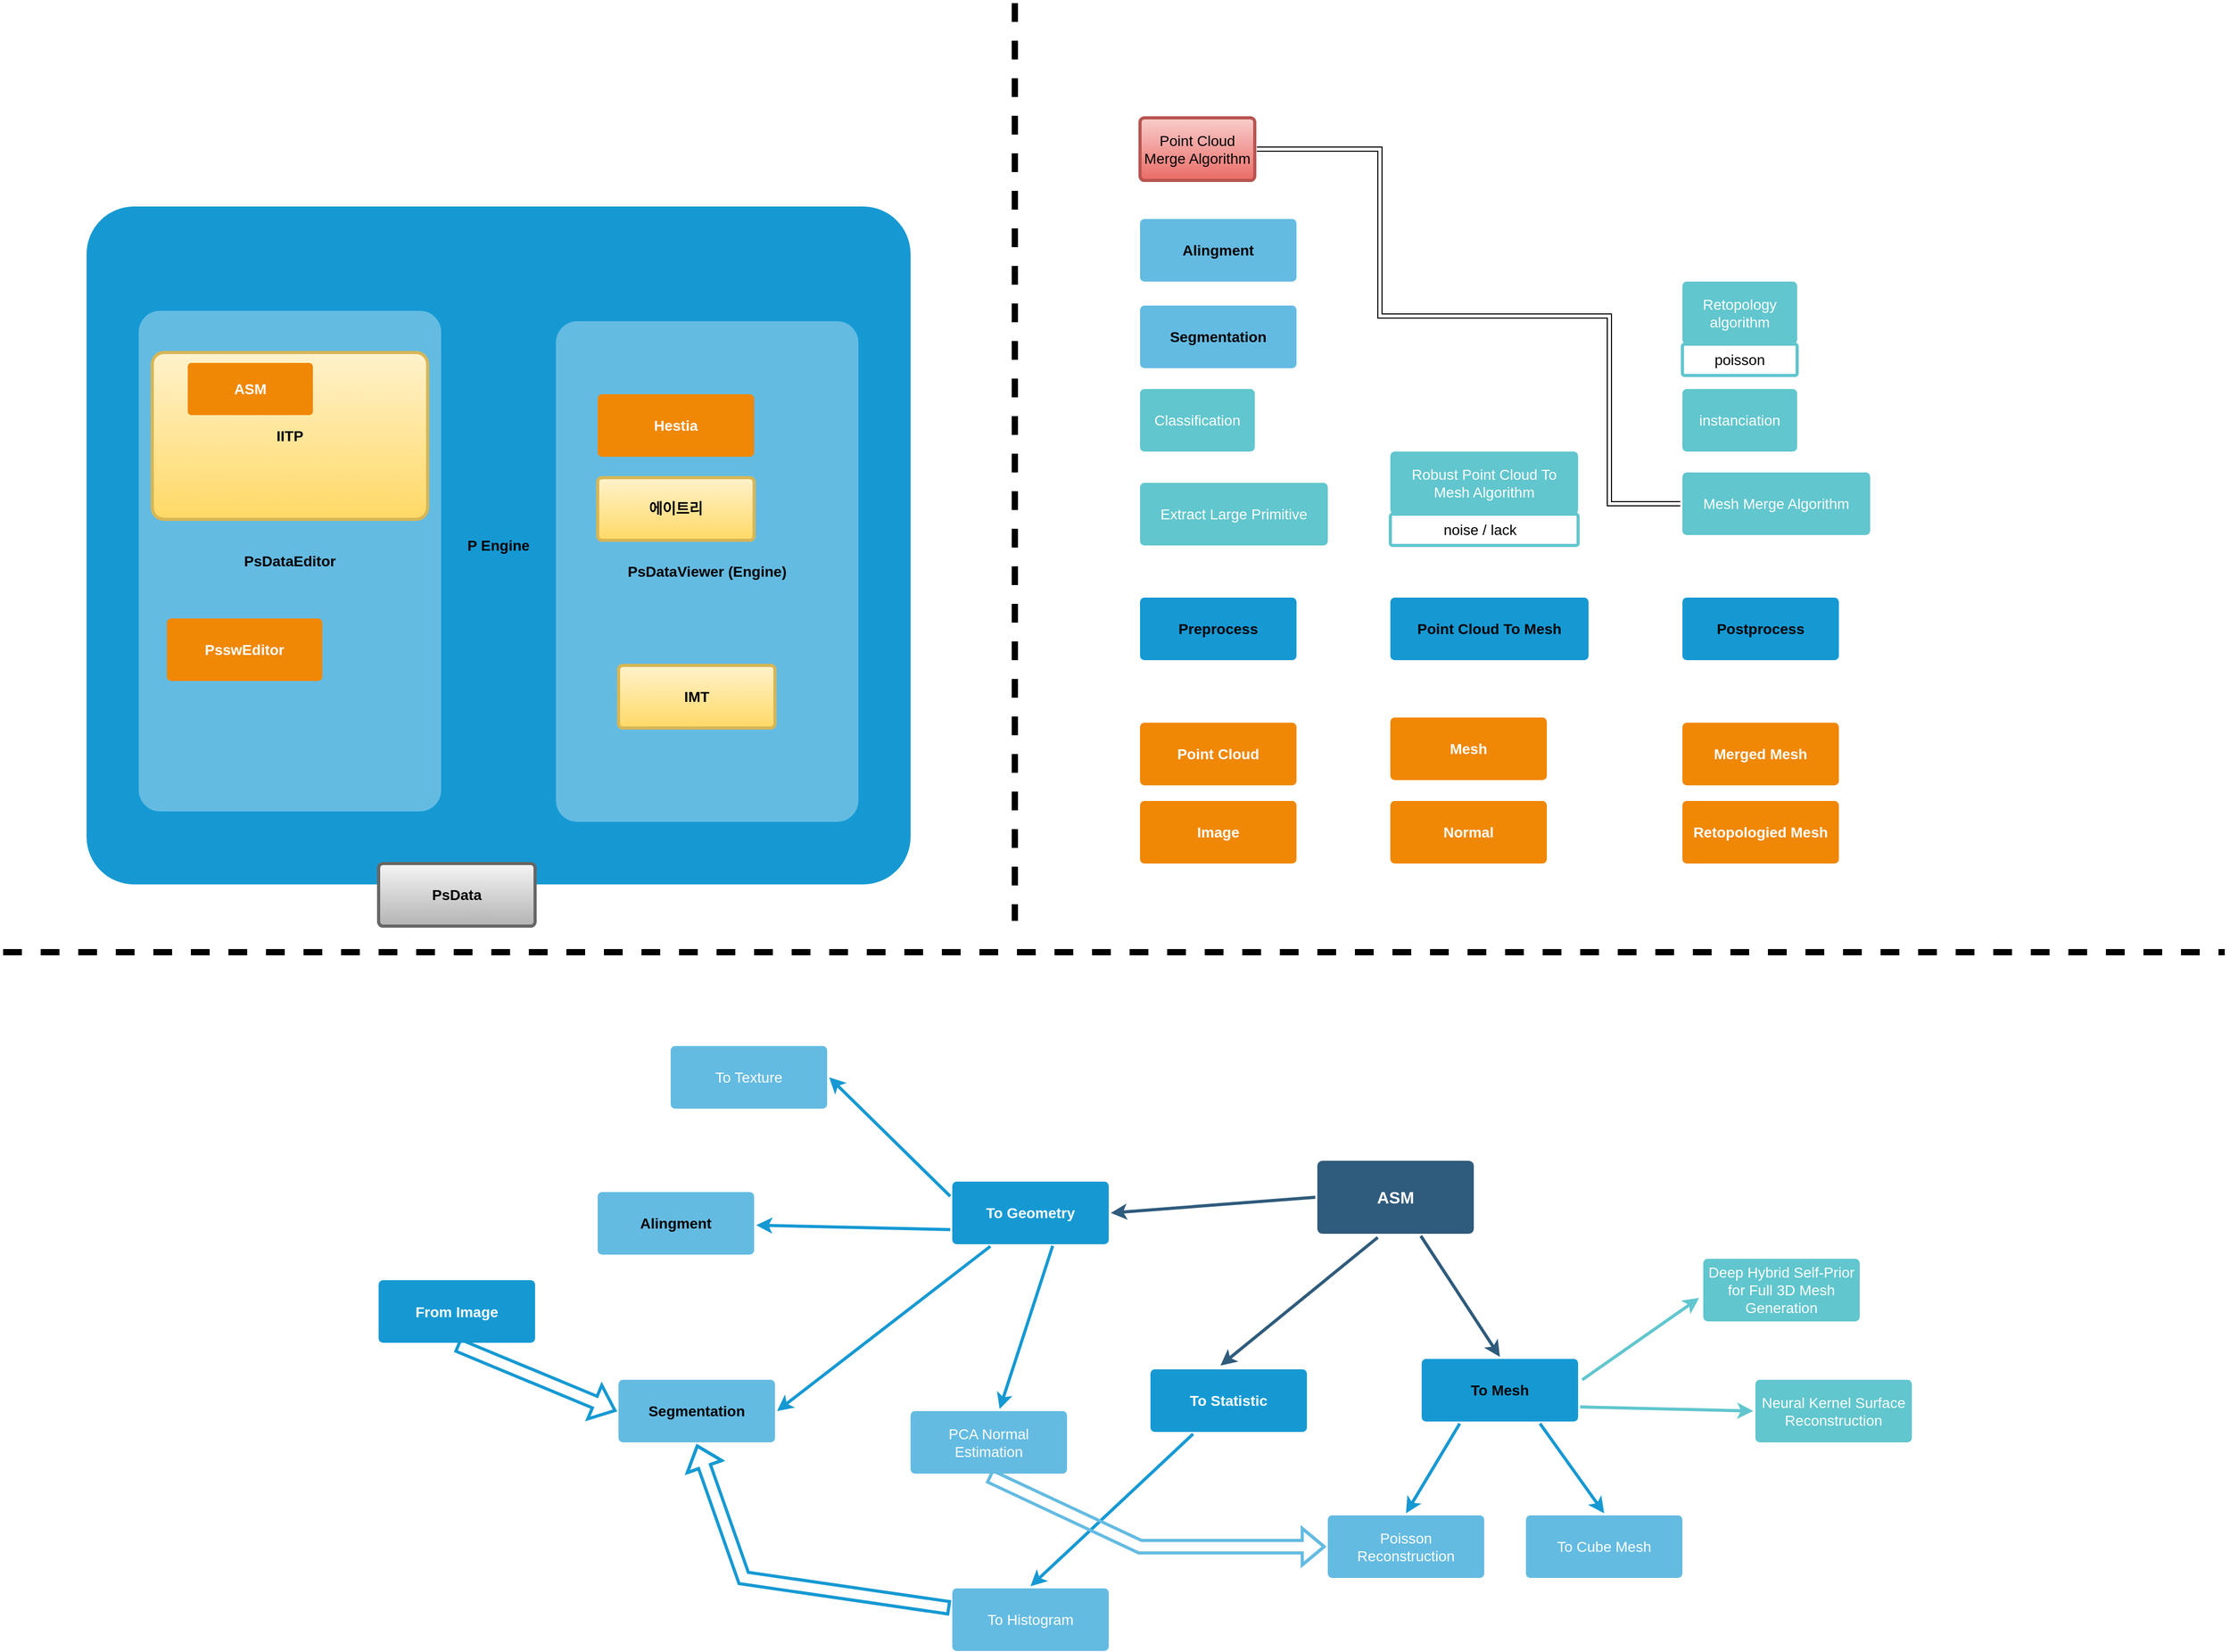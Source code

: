 <mxfile version="24.2.7" type="github">
  <diagram id="6a731a19-8d31-9384-78a2-239565b7b9f0" name="Page-1">
    <mxGraphModel dx="3882" dy="2438" grid="1" gridSize="10" guides="1" tooltips="1" connect="1" arrows="1" fold="1" page="1" pageScale="1" pageWidth="1169" pageHeight="827" background="none" math="0" shadow="0">
      <root>
        <mxCell id="0" />
        <mxCell id="1" parent="0" />
        <mxCell id="dubBO0x6jDg2hfLxzebg-1854" value="P Engine" style="rounded=1;whiteSpace=wrap;html=1;shadow=0;labelBackgroundColor=none;strokeColor=none;strokeWidth=3;fillColor=#1699d3;fontFamily=Helvetica;fontSize=14;fontColor=#000000;align=center;spacing=5;fontStyle=1;arcSize=7;perimeterSpacing=2;" vertex="1" parent="1">
          <mxGeometry x="-850" y="-595" width="790" height="650" as="geometry" />
        </mxCell>
        <mxCell id="1747" value="" style="edgeStyle=none;rounded=0;jumpStyle=none;html=1;shadow=0;labelBackgroundColor=none;startArrow=none;startFill=0;endArrow=classic;endFill=1;jettySize=auto;orthogonalLoop=1;strokeColor=#2F5B7C;strokeWidth=3;fontFamily=Helvetica;fontSize=16;fontColor=#23445D;spacing=5;entryX=0.5;entryY=0;entryDx=0;entryDy=0;" parent="1" source="1749" target="1760" edge="1">
          <mxGeometry relative="1" as="geometry" />
        </mxCell>
        <mxCell id="1749" value="ASM" style="rounded=1;whiteSpace=wrap;html=1;shadow=0;labelBackgroundColor=none;strokeColor=none;strokeWidth=3;fillColor=#2F5B7C;fontFamily=Helvetica;fontSize=16;fontColor=#FFFFFF;align=center;fontStyle=1;spacing=5;arcSize=7;perimeterSpacing=2;" parent="1" vertex="1">
          <mxGeometry x="330" y="320" width="150" height="70" as="geometry" />
        </mxCell>
        <mxCell id="1758" value="" style="edgeStyle=none;rounded=0;jumpStyle=none;html=1;shadow=0;labelBackgroundColor=none;startArrow=none;startFill=0;endArrow=classic;endFill=1;jettySize=auto;orthogonalLoop=1;strokeColor=#1699D3;strokeWidth=3;fontFamily=Helvetica;fontSize=14;fontColor=#FFFFFF;spacing=5;entryX=0.5;entryY=0;entryDx=0;entryDy=0;" parent="1" source="dubBO0x6jDg2hfLxzebg-1798" target="1762" edge="1">
          <mxGeometry relative="1" as="geometry" />
        </mxCell>
        <mxCell id="1760" value="To Mesh" style="rounded=1;whiteSpace=wrap;html=1;shadow=0;labelBackgroundColor=none;strokeColor=none;strokeWidth=3;fillColor=#1699d3;fontFamily=Helvetica;fontSize=14;fontColor=#000000;align=center;spacing=5;fontStyle=1;arcSize=7;perimeterSpacing=2;" parent="1" vertex="1">
          <mxGeometry x="430" y="510" width="150" height="60" as="geometry" />
        </mxCell>
        <mxCell id="1762" value="To Histogram" style="rounded=1;whiteSpace=wrap;html=1;shadow=0;labelBackgroundColor=none;strokeColor=none;strokeWidth=3;fillColor=#64bbe2;fontFamily=Helvetica;fontSize=14;fontColor=#FFFFFF;align=center;spacing=5;arcSize=7;perimeterSpacing=2;" parent="1" vertex="1">
          <mxGeometry x="-20" y="730" width="150" height="60" as="geometry" />
        </mxCell>
        <mxCell id="1772" value="Deep Hybrid Self-Prior for Full 3D Mesh Generation" style="rounded=1;whiteSpace=wrap;html=1;shadow=0;labelBackgroundColor=none;strokeColor=none;strokeWidth=3;fillColor=#61c6ce;fontFamily=Helvetica;fontSize=14;fontColor=#FFFFFF;align=center;spacing=5;fontStyle=0;arcSize=7;perimeterSpacing=2;" parent="1" vertex="1">
          <mxGeometry x="700" y="414" width="150" height="60" as="geometry" />
        </mxCell>
        <mxCell id="dubBO0x6jDg2hfLxzebg-1780" value="" style="edgeStyle=none;rounded=0;jumpStyle=none;html=1;shadow=0;labelBackgroundColor=none;startArrow=none;startFill=0;endArrow=classic;endFill=1;jettySize=auto;orthogonalLoop=1;strokeColor=#1699D3;strokeWidth=3;fontFamily=Helvetica;fontSize=14;fontColor=#FFFFFF;spacing=5;exitX=0.638;exitY=0.993;exitDx=0;exitDy=0;exitPerimeter=0;" edge="1" parent="1" target="dubBO0x6jDg2hfLxzebg-1781" source="dubBO0x6jDg2hfLxzebg-1794">
          <mxGeometry relative="1" as="geometry">
            <mxPoint x="504" y="620" as="sourcePoint" />
          </mxGeometry>
        </mxCell>
        <mxCell id="dubBO0x6jDg2hfLxzebg-1781" value="PCA Normal Estimation" style="rounded=1;whiteSpace=wrap;html=1;shadow=0;labelBackgroundColor=none;strokeColor=none;strokeWidth=3;fillColor=#64bbe2;fontFamily=Helvetica;fontSize=14;fontColor=#FFFFFF;align=center;spacing=5;arcSize=7;perimeterSpacing=2;" vertex="1" parent="1">
          <mxGeometry x="-60" y="560" width="150" height="60" as="geometry" />
        </mxCell>
        <mxCell id="dubBO0x6jDg2hfLxzebg-1784" value="To Cube Mesh" style="rounded=1;whiteSpace=wrap;html=1;shadow=0;labelBackgroundColor=none;strokeColor=none;strokeWidth=3;fillColor=#64bbe2;fontFamily=Helvetica;fontSize=14;fontColor=#FFFFFF;align=center;spacing=5;arcSize=7;perimeterSpacing=2;" vertex="1" parent="1">
          <mxGeometry x="530" y="660" width="150" height="60" as="geometry" />
        </mxCell>
        <mxCell id="dubBO0x6jDg2hfLxzebg-1785" value="" style="edgeStyle=none;rounded=0;jumpStyle=none;html=1;shadow=0;labelBackgroundColor=none;startArrow=none;startFill=0;endArrow=classic;endFill=1;jettySize=auto;orthogonalLoop=1;strokeColor=#1699D3;strokeWidth=3;fontFamily=Helvetica;fontSize=14;fontColor=#FFFFFF;spacing=5;exitX=0.75;exitY=1;exitDx=0;exitDy=0;entryX=0.5;entryY=0;entryDx=0;entryDy=0;" edge="1" parent="1" source="1760" target="dubBO0x6jDg2hfLxzebg-1784">
          <mxGeometry relative="1" as="geometry">
            <mxPoint x="404" y="592" as="sourcePoint" />
            <mxPoint x="485" y="728" as="targetPoint" />
          </mxGeometry>
        </mxCell>
        <mxCell id="dubBO0x6jDg2hfLxzebg-1794" value="To Geometry" style="rounded=1;whiteSpace=wrap;html=1;shadow=0;labelBackgroundColor=none;strokeColor=none;strokeWidth=3;fillColor=#1699d3;fontFamily=Helvetica;fontSize=14;fontColor=#FFFFFF;align=center;spacing=5;fontStyle=1;arcSize=7;perimeterSpacing=2;" vertex="1" parent="1">
          <mxGeometry x="-20" y="340" width="150" height="60" as="geometry" />
        </mxCell>
        <mxCell id="dubBO0x6jDg2hfLxzebg-1795" value="" style="edgeStyle=none;rounded=0;jumpStyle=none;html=1;shadow=0;labelBackgroundColor=none;startArrow=none;startFill=0;endArrow=classic;endFill=1;jettySize=auto;orthogonalLoop=1;strokeColor=#2F5B7C;strokeWidth=3;fontFamily=Helvetica;fontSize=16;fontColor=#23445D;spacing=5;entryX=1;entryY=0.5;entryDx=0;entryDy=0;exitX=0;exitY=0.5;exitDx=0;exitDy=0;" edge="1" parent="1" source="1749" target="dubBO0x6jDg2hfLxzebg-1794">
          <mxGeometry relative="1" as="geometry">
            <mxPoint x="412" y="434" as="sourcePoint" />
            <mxPoint x="202" y="454" as="targetPoint" />
          </mxGeometry>
        </mxCell>
        <mxCell id="dubBO0x6jDg2hfLxzebg-1796" value="Poisson Reconstruction" style="rounded=1;whiteSpace=wrap;html=1;shadow=0;labelBackgroundColor=none;strokeColor=none;strokeWidth=3;fillColor=#64bbe2;fontFamily=Helvetica;fontSize=14;fontColor=#FFFFFF;align=center;spacing=5;arcSize=7;perimeterSpacing=2;" vertex="1" parent="1">
          <mxGeometry x="340" y="660" width="150" height="60" as="geometry" />
        </mxCell>
        <mxCell id="dubBO0x6jDg2hfLxzebg-1797" value="" style="edgeStyle=none;rounded=0;jumpStyle=none;html=1;shadow=0;labelBackgroundColor=none;startArrow=none;startFill=0;endArrow=classic;endFill=1;jettySize=auto;orthogonalLoop=1;strokeColor=#1699D3;strokeWidth=3;fontFamily=Helvetica;fontSize=14;fontColor=#FFFFFF;spacing=5;exitX=0.25;exitY=1;exitDx=0;exitDy=0;entryX=0.5;entryY=0;entryDx=0;entryDy=0;" edge="1" parent="1" source="1760" target="dubBO0x6jDg2hfLxzebg-1796">
          <mxGeometry relative="1" as="geometry">
            <mxPoint x="380" y="593.5" as="sourcePoint" />
            <mxPoint x="453" y="614.5" as="targetPoint" />
          </mxGeometry>
        </mxCell>
        <mxCell id="dubBO0x6jDg2hfLxzebg-1798" value="To Statistic" style="rounded=1;whiteSpace=wrap;html=1;shadow=0;labelBackgroundColor=none;strokeColor=none;strokeWidth=3;fillColor=#1699d3;fontFamily=Helvetica;fontSize=14;fontColor=#FFFFFF;align=center;spacing=5;fontStyle=1;arcSize=7;perimeterSpacing=2;" vertex="1" parent="1">
          <mxGeometry x="170" y="520" width="150" height="60" as="geometry" />
        </mxCell>
        <mxCell id="dubBO0x6jDg2hfLxzebg-1799" value="" style="edgeStyle=none;rounded=0;jumpStyle=none;html=1;shadow=0;labelBackgroundColor=none;startArrow=none;startFill=0;endArrow=classic;endFill=1;jettySize=auto;orthogonalLoop=1;strokeColor=#2F5B7C;strokeWidth=3;fontFamily=Helvetica;fontSize=16;fontColor=#23445D;spacing=5;entryX=0.449;entryY=-0.026;entryDx=0;entryDy=0;exitX=0.389;exitY=1.02;exitDx=0;exitDy=0;exitPerimeter=0;entryPerimeter=0;" edge="1" parent="1" source="1749" target="dubBO0x6jDg2hfLxzebg-1798">
          <mxGeometry relative="1" as="geometry">
            <mxPoint x="434" y="440" as="sourcePoint" />
            <mxPoint x="222" y="490" as="targetPoint" />
          </mxGeometry>
        </mxCell>
        <mxCell id="dubBO0x6jDg2hfLxzebg-1800" value="&lt;b&gt;Segmentation&lt;/b&gt;" style="rounded=1;whiteSpace=wrap;html=1;shadow=0;labelBackgroundColor=none;strokeColor=none;strokeWidth=3;fillColor=#64bbe2;fontFamily=Helvetica;fontSize=14;fontColor=#000000;align=center;spacing=5;arcSize=7;perimeterSpacing=2;" vertex="1" parent="1">
          <mxGeometry x="-340" y="530" width="150" height="60" as="geometry" />
        </mxCell>
        <mxCell id="dubBO0x6jDg2hfLxzebg-1801" value="&lt;b&gt;Alingment&lt;/b&gt;" style="rounded=1;whiteSpace=wrap;html=1;shadow=0;labelBackgroundColor=none;strokeColor=none;strokeWidth=3;fillColor=#64bbe2;fontFamily=Helvetica;fontSize=14;fontColor=#000000;align=center;spacing=5;arcSize=7;perimeterSpacing=2;" vertex="1" parent="1">
          <mxGeometry x="-360" y="350" width="150" height="60" as="geometry" />
        </mxCell>
        <mxCell id="dubBO0x6jDg2hfLxzebg-1802" value="To Texture" style="rounded=1;whiteSpace=wrap;html=1;shadow=0;labelBackgroundColor=none;strokeColor=none;strokeWidth=3;fillColor=#64bbe2;fontFamily=Helvetica;fontSize=14;fontColor=#FFFFFF;align=center;spacing=5;arcSize=7;perimeterSpacing=2;" vertex="1" parent="1">
          <mxGeometry x="-290" y="210" width="150" height="60" as="geometry" />
        </mxCell>
        <mxCell id="dubBO0x6jDg2hfLxzebg-1803" value="" style="edgeStyle=none;rounded=0;jumpStyle=none;html=1;shadow=0;labelBackgroundColor=none;startArrow=none;startFill=0;endArrow=classic;endFill=1;jettySize=auto;orthogonalLoop=1;strokeColor=#1699D3;strokeWidth=3;fontFamily=Helvetica;fontSize=14;fontColor=#FFFFFF;spacing=5;exitX=0.25;exitY=1;exitDx=0;exitDy=0;entryX=1;entryY=0.5;entryDx=0;entryDy=0;" edge="1" parent="1" source="dubBO0x6jDg2hfLxzebg-1794" target="dubBO0x6jDg2hfLxzebg-1800">
          <mxGeometry relative="1" as="geometry">
            <mxPoint x="66" y="506" as="sourcePoint" />
            <mxPoint x="-3" y="608" as="targetPoint" />
          </mxGeometry>
        </mxCell>
        <mxCell id="dubBO0x6jDg2hfLxzebg-1804" value="" style="edgeStyle=none;rounded=0;jumpStyle=none;html=1;shadow=0;labelBackgroundColor=none;startArrow=none;startFill=0;endArrow=classic;endFill=1;jettySize=auto;orthogonalLoop=1;strokeColor=#1699D3;strokeWidth=3;fontFamily=Helvetica;fontSize=14;fontColor=#FFFFFF;spacing=5;exitX=0;exitY=0.75;exitDx=0;exitDy=0;" edge="1" parent="1" source="dubBO0x6jDg2hfLxzebg-1794" target="dubBO0x6jDg2hfLxzebg-1801">
          <mxGeometry relative="1" as="geometry">
            <mxPoint x="-40" y="471.5" as="sourcePoint" />
            <mxPoint x="-135" y="524.5" as="targetPoint" />
          </mxGeometry>
        </mxCell>
        <mxCell id="dubBO0x6jDg2hfLxzebg-1805" value="" style="edgeStyle=none;rounded=0;jumpStyle=none;html=1;shadow=0;labelBackgroundColor=none;startArrow=none;startFill=0;endArrow=classic;endFill=1;jettySize=auto;orthogonalLoop=1;strokeColor=#1699D3;strokeWidth=3;fontFamily=Helvetica;fontSize=14;fontColor=#FFFFFF;spacing=5;exitX=0;exitY=0.25;exitDx=0;exitDy=0;entryX=1;entryY=0.5;entryDx=0;entryDy=0;" edge="1" parent="1" source="dubBO0x6jDg2hfLxzebg-1794" target="dubBO0x6jDg2hfLxzebg-1802">
          <mxGeometry relative="1" as="geometry">
            <mxPoint x="-2" y="384.5" as="sourcePoint" />
            <mxPoint x="-100" y="378" as="targetPoint" />
          </mxGeometry>
        </mxCell>
        <mxCell id="dubBO0x6jDg2hfLxzebg-1807" value="Neural Kernel Surface Reconstruction" style="rounded=1;whiteSpace=wrap;html=1;shadow=0;labelBackgroundColor=none;strokeColor=none;strokeWidth=3;fillColor=#61c6ce;fontFamily=Helvetica;fontSize=14;fontColor=#FFFFFF;align=center;spacing=5;fontStyle=0;arcSize=7;perimeterSpacing=2;" vertex="1" parent="1">
          <mxGeometry x="750" y="530" width="150" height="60" as="geometry" />
        </mxCell>
        <mxCell id="dubBO0x6jDg2hfLxzebg-1808" value="" style="edgeStyle=none;rounded=0;jumpStyle=none;html=1;shadow=0;labelBackgroundColor=none;startArrow=none;startFill=0;endArrow=classic;endFill=1;jettySize=auto;orthogonalLoop=1;strokeColor=#61C6CE;strokeWidth=3;fontFamily=Helvetica;fontSize=14;fontColor=#FFFFFF;spacing=5;exitX=1;exitY=0.75;exitDx=0;exitDy=0;entryX=0;entryY=0.5;entryDx=0;entryDy=0;" edge="1" parent="1" source="1760" target="dubBO0x6jDg2hfLxzebg-1807">
          <mxGeometry relative="1" as="geometry">
            <mxPoint x="554" y="582" as="sourcePoint" />
            <mxPoint x="810" y="556" as="targetPoint" />
          </mxGeometry>
        </mxCell>
        <mxCell id="dubBO0x6jDg2hfLxzebg-1809" value="" style="edgeStyle=none;rounded=0;jumpStyle=none;html=1;shadow=0;labelBackgroundColor=none;startArrow=none;startFill=0;endArrow=classic;endFill=1;jettySize=auto;orthogonalLoop=1;strokeColor=#61C6CE;strokeWidth=3;fontFamily=Helvetica;fontSize=14;fontColor=#FFFFFF;spacing=5;exitX=1;exitY=0.75;exitDx=0;exitDy=0;entryX=-0.013;entryY=0.618;entryDx=0;entryDy=0;entryPerimeter=0;" edge="1" parent="1" target="1772">
          <mxGeometry relative="1" as="geometry">
            <mxPoint x="584" y="530" as="sourcePoint" />
            <mxPoint x="820" y="534" as="targetPoint" />
          </mxGeometry>
        </mxCell>
        <mxCell id="dubBO0x6jDg2hfLxzebg-1810" value="From Image" style="rounded=1;whiteSpace=wrap;html=1;shadow=0;labelBackgroundColor=none;strokeColor=none;strokeWidth=3;fillColor=#1699d3;fontFamily=Helvetica;fontSize=14;fontColor=#FFFFFF;align=center;spacing=5;fontStyle=1;arcSize=7;perimeterSpacing=2;" vertex="1" parent="1">
          <mxGeometry x="-570" y="434.5" width="150" height="60" as="geometry" />
        </mxCell>
        <mxCell id="dubBO0x6jDg2hfLxzebg-1811" value="" style="edgeStyle=none;rounded=0;jumpStyle=none;html=1;shadow=0;labelBackgroundColor=none;startArrow=none;startFill=0;endArrow=classic;endFill=1;jettySize=auto;orthogonalLoop=1;strokeColor=#1699D3;strokeWidth=3;fontFamily=Helvetica;fontSize=14;fontColor=#FFFFFF;spacing=5;exitX=0.5;exitY=1;exitDx=0;exitDy=0;entryX=0;entryY=0.5;entryDx=0;entryDy=0;shape=flexArrow;" edge="1" parent="1" source="dubBO0x6jDg2hfLxzebg-1810" target="dubBO0x6jDg2hfLxzebg-1800">
          <mxGeometry relative="1" as="geometry">
            <mxPoint x="-605" y="527" as="sourcePoint" />
            <mxPoint x="-790" y="590" as="targetPoint" />
          </mxGeometry>
        </mxCell>
        <mxCell id="dubBO0x6jDg2hfLxzebg-1812" value="" style="edgeStyle=none;rounded=0;jumpStyle=none;html=1;shadow=0;labelBackgroundColor=none;startArrow=none;startFill=0;endArrow=classic;endFill=1;jettySize=auto;orthogonalLoop=1;strokeColor=#1699D3;strokeWidth=3;fontFamily=Helvetica;fontSize=14;fontColor=#FFFFFF;spacing=5;entryX=0.5;entryY=1;entryDx=0;entryDy=0;shape=flexArrow;" edge="1" parent="1" source="1762" target="dubBO0x6jDg2hfLxzebg-1800">
          <mxGeometry relative="1" as="geometry">
            <mxPoint x="-190" y="790" as="sourcePoint" />
            <mxPoint x="-37" y="853" as="targetPoint" />
            <Array as="points">
              <mxPoint x="-220" y="720" />
            </Array>
          </mxGeometry>
        </mxCell>
        <mxCell id="dubBO0x6jDg2hfLxzebg-1814" value="" style="edgeStyle=none;rounded=0;jumpStyle=none;html=1;shadow=0;labelBackgroundColor=none;startArrow=none;startFill=0;endArrow=classic;endFill=1;jettySize=auto;orthogonalLoop=1;strokeColor=#64BBE2;strokeWidth=3;fontFamily=Helvetica;fontSize=14;fontColor=#FFFFFF;spacing=5;exitX=0.5;exitY=1;exitDx=0;exitDy=0;entryX=0;entryY=0.5;entryDx=0;entryDy=0;shape=flexArrow;" edge="1" parent="1" source="dubBO0x6jDg2hfLxzebg-1781" target="dubBO0x6jDg2hfLxzebg-1796">
          <mxGeometry relative="1" as="geometry">
            <mxPoint x="260" y="650" as="sourcePoint" />
            <mxPoint x="209" y="806" as="targetPoint" />
            <Array as="points">
              <mxPoint x="160" y="690" />
            </Array>
          </mxGeometry>
        </mxCell>
        <mxCell id="dubBO0x6jDg2hfLxzebg-1819" value="&lt;b&gt;Alingment&lt;/b&gt;" style="rounded=1;whiteSpace=wrap;html=1;shadow=0;labelBackgroundColor=none;strokeColor=none;strokeWidth=3;fillColor=#64bbe2;fontFamily=Helvetica;fontSize=14;fontColor=#000000;align=center;spacing=5;arcSize=7;perimeterSpacing=2;" vertex="1" parent="1">
          <mxGeometry x="160" y="-583" width="150" height="60" as="geometry" />
        </mxCell>
        <mxCell id="dubBO0x6jDg2hfLxzebg-1820" value="&lt;b&gt;Segmentation&lt;/b&gt;" style="rounded=1;whiteSpace=wrap;html=1;shadow=0;labelBackgroundColor=none;strokeColor=none;strokeWidth=3;fillColor=#64bbe2;fontFamily=Helvetica;fontSize=14;fontColor=#000000;align=center;spacing=5;arcSize=7;perimeterSpacing=2;" vertex="1" parent="1">
          <mxGeometry x="160" y="-500" width="150" height="60" as="geometry" />
        </mxCell>
        <mxCell id="dubBO0x6jDg2hfLxzebg-1821" value="Point Cloud To Mesh" style="rounded=1;whiteSpace=wrap;html=1;shadow=0;labelBackgroundColor=none;strokeColor=none;strokeWidth=3;fillColor=#1699d3;fontFamily=Helvetica;fontSize=14;fontColor=#000000;align=center;spacing=5;fontStyle=1;arcSize=7;perimeterSpacing=2;" vertex="1" parent="1">
          <mxGeometry x="400" y="-220" width="190" height="60" as="geometry" />
        </mxCell>
        <mxCell id="dubBO0x6jDg2hfLxzebg-1824" value="Point Cloud" style="rounded=1;whiteSpace=wrap;html=1;shadow=0;labelBackgroundColor=none;strokeColor=none;strokeWidth=3;fillColor=#F08705;fontFamily=Helvetica;fontSize=14;fontColor=#FFFFFF;align=center;spacing=5;fontStyle=1;arcSize=7;perimeterSpacing=2;" vertex="1" parent="1">
          <mxGeometry x="160" y="-100" width="150" height="60" as="geometry" />
        </mxCell>
        <mxCell id="dubBO0x6jDg2hfLxzebg-1825" value="Mesh" style="rounded=1;whiteSpace=wrap;html=1;shadow=0;labelBackgroundColor=none;strokeColor=none;strokeWidth=3;fillColor=#F08705;fontFamily=Helvetica;fontSize=14;fontColor=#FFFFFF;align=center;spacing=5;fontStyle=1;arcSize=7;perimeterSpacing=2;" vertex="1" parent="1">
          <mxGeometry x="400" y="-105" width="150" height="60" as="geometry" />
        </mxCell>
        <mxCell id="dubBO0x6jDg2hfLxzebg-1826" value="Image" style="rounded=1;whiteSpace=wrap;html=1;shadow=0;labelBackgroundColor=none;strokeColor=none;strokeWidth=3;fillColor=#F08705;fontFamily=Helvetica;fontSize=14;fontColor=#FFFFFF;align=center;spacing=5;fontStyle=1;arcSize=7;perimeterSpacing=2;" vertex="1" parent="1">
          <mxGeometry x="160" y="-25" width="150" height="60" as="geometry" />
        </mxCell>
        <mxCell id="dubBO0x6jDg2hfLxzebg-1827" value="Normal" style="rounded=1;whiteSpace=wrap;html=1;shadow=0;labelBackgroundColor=none;strokeColor=none;strokeWidth=3;fillColor=#F08705;fontFamily=Helvetica;fontSize=14;fontColor=#FFFFFF;align=center;spacing=5;fontStyle=1;arcSize=7;perimeterSpacing=2;" vertex="1" parent="1">
          <mxGeometry x="400" y="-25" width="150" height="60" as="geometry" />
        </mxCell>
        <mxCell id="dubBO0x6jDg2hfLxzebg-1828" value="Merged Mesh" style="rounded=1;whiteSpace=wrap;html=1;shadow=0;labelBackgroundColor=none;strokeColor=none;strokeWidth=3;fillColor=#F08705;fontFamily=Helvetica;fontSize=14;fontColor=#FFFFFF;align=center;spacing=5;fontStyle=1;arcSize=7;perimeterSpacing=2;" vertex="1" parent="1">
          <mxGeometry x="680" y="-100" width="150" height="60" as="geometry" />
        </mxCell>
        <mxCell id="dubBO0x6jDg2hfLxzebg-1843" style="edgeStyle=orthogonalEdgeStyle;rounded=0;orthogonalLoop=1;jettySize=auto;html=1;entryX=1;entryY=0.5;entryDx=0;entryDy=0;shape=link;" edge="1" parent="1" source="dubBO0x6jDg2hfLxzebg-1829" target="dubBO0x6jDg2hfLxzebg-1842">
          <mxGeometry relative="1" as="geometry">
            <mxPoint x="420" y="-650.0" as="targetPoint" />
            <Array as="points">
              <mxPoint x="610" y="-310" />
              <mxPoint x="610" y="-490" />
              <mxPoint x="390" y="-490" />
              <mxPoint x="390" y="-650" />
            </Array>
          </mxGeometry>
        </mxCell>
        <mxCell id="dubBO0x6jDg2hfLxzebg-1829" value="Mesh Merge Algorithm" style="rounded=1;whiteSpace=wrap;html=1;shadow=0;labelBackgroundColor=none;strokeColor=none;strokeWidth=3;fillColor=#61c6ce;fontFamily=Helvetica;fontSize=14;fontColor=#FFFFFF;align=center;spacing=5;fontStyle=0;arcSize=7;perimeterSpacing=2;" vertex="1" parent="1">
          <mxGeometry x="680" y="-340" width="180" height="60" as="geometry" />
        </mxCell>
        <mxCell id="dubBO0x6jDg2hfLxzebg-1830" value="Extract Large Primitive" style="rounded=1;whiteSpace=wrap;html=1;shadow=0;labelBackgroundColor=none;strokeColor=none;strokeWidth=3;fillColor=#61c6ce;fontFamily=Helvetica;fontSize=14;fontColor=#FFFFFF;align=center;spacing=5;fontStyle=0;arcSize=7;perimeterSpacing=2;" vertex="1" parent="1">
          <mxGeometry x="160" y="-330" width="180" height="60" as="geometry" />
        </mxCell>
        <mxCell id="dubBO0x6jDg2hfLxzebg-1831" value="Postprocess" style="rounded=1;whiteSpace=wrap;html=1;shadow=0;labelBackgroundColor=none;strokeColor=none;strokeWidth=3;fillColor=#1699d3;fontFamily=Helvetica;fontSize=14;fontColor=#000000;align=center;spacing=5;fontStyle=1;arcSize=7;perimeterSpacing=2;" vertex="1" parent="1">
          <mxGeometry x="680" y="-220" width="150" height="60" as="geometry" />
        </mxCell>
        <mxCell id="dubBO0x6jDg2hfLxzebg-1832" value="Classification" style="rounded=1;whiteSpace=wrap;html=1;shadow=0;labelBackgroundColor=none;strokeColor=none;strokeWidth=3;fillColor=#61c6ce;fontFamily=Helvetica;fontSize=14;fontColor=#FFFFFF;align=center;spacing=5;fontStyle=0;arcSize=7;perimeterSpacing=2;" vertex="1" parent="1">
          <mxGeometry x="160" y="-420" width="110" height="60" as="geometry" />
        </mxCell>
        <mxCell id="dubBO0x6jDg2hfLxzebg-1833" value="instanciation" style="rounded=1;whiteSpace=wrap;html=1;shadow=0;labelBackgroundColor=none;strokeColor=none;strokeWidth=3;fillColor=#61c6ce;fontFamily=Helvetica;fontSize=14;fontColor=#FFFFFF;align=center;spacing=5;fontStyle=0;arcSize=7;perimeterSpacing=2;" vertex="1" parent="1">
          <mxGeometry x="680" y="-420" width="110" height="60" as="geometry" />
        </mxCell>
        <mxCell id="dubBO0x6jDg2hfLxzebg-1834" value="Robust Point Cloud To Mesh Algorithm" style="rounded=1;whiteSpace=wrap;html=1;shadow=0;labelBackgroundColor=none;strokeColor=none;strokeWidth=3;fillColor=#61c6ce;fontFamily=Helvetica;fontSize=14;fontColor=#FFFFFF;align=center;spacing=5;fontStyle=0;arcSize=7;perimeterSpacing=2;" vertex="1" parent="1">
          <mxGeometry x="400" y="-360" width="180" height="60" as="geometry" />
        </mxCell>
        <mxCell id="dubBO0x6jDg2hfLxzebg-1836" value="noise / lack&amp;nbsp;&amp;nbsp;" style="rounded=1;whiteSpace=wrap;html=1;shadow=0;labelBackgroundColor=none;strokeWidth=3;fontFamily=Helvetica;fontSize=14;align=center;spacing=5;fontStyle=0;arcSize=7;perimeterSpacing=2;strokeColor=#61C6CE;" vertex="1" parent="1">
          <mxGeometry x="400" y="-300" width="180" height="30" as="geometry" />
        </mxCell>
        <mxCell id="dubBO0x6jDg2hfLxzebg-1837" value="Retopologied Mesh" style="rounded=1;whiteSpace=wrap;html=1;shadow=0;labelBackgroundColor=none;strokeColor=none;strokeWidth=3;fillColor=#F08705;fontFamily=Helvetica;fontSize=14;fontColor=#FFFFFF;align=center;spacing=5;fontStyle=1;arcSize=7;perimeterSpacing=2;" vertex="1" parent="1">
          <mxGeometry x="680" y="-25" width="150" height="60" as="geometry" />
        </mxCell>
        <mxCell id="dubBO0x6jDg2hfLxzebg-1838" value="Retopology algorithm" style="rounded=1;whiteSpace=wrap;html=1;shadow=0;labelBackgroundColor=none;strokeColor=none;strokeWidth=3;fillColor=#61c6ce;fontFamily=Helvetica;fontSize=14;fontColor=#FFFFFF;align=center;spacing=5;fontStyle=0;arcSize=7;perimeterSpacing=2;" vertex="1" parent="1">
          <mxGeometry x="680" y="-523" width="110" height="60" as="geometry" />
        </mxCell>
        <mxCell id="dubBO0x6jDg2hfLxzebg-1839" value="poisson" style="rounded=1;whiteSpace=wrap;html=1;shadow=0;labelBackgroundColor=none;strokeWidth=3;fontFamily=Helvetica;fontSize=14;align=center;spacing=5;fontStyle=0;arcSize=7;perimeterSpacing=2;strokeColor=#61C6CE;" vertex="1" parent="1">
          <mxGeometry x="680" y="-463" width="110" height="30" as="geometry" />
        </mxCell>
        <mxCell id="dubBO0x6jDg2hfLxzebg-1840" value="Preprocess" style="rounded=1;whiteSpace=wrap;html=1;shadow=0;labelBackgroundColor=none;strokeColor=none;strokeWidth=3;fillColor=#1699d3;fontFamily=Helvetica;fontSize=14;fontColor=#000000;align=center;spacing=5;fontStyle=1;arcSize=7;perimeterSpacing=2;" vertex="1" parent="1">
          <mxGeometry x="160" y="-220" width="150" height="60" as="geometry" />
        </mxCell>
        <mxCell id="dubBO0x6jDg2hfLxzebg-1842" value="Point Cloud Merge Algorithm" style="rounded=1;whiteSpace=wrap;html=1;shadow=0;labelBackgroundColor=none;strokeColor=#b85450;strokeWidth=3;fillColor=#f8cecc;fontFamily=Helvetica;fontSize=14;align=center;spacing=5;fontStyle=0;arcSize=7;perimeterSpacing=2;gradientColor=#ea6b66;" vertex="1" parent="1">
          <mxGeometry x="160" y="-680" width="110" height="60" as="geometry" />
        </mxCell>
        <mxCell id="dubBO0x6jDg2hfLxzebg-1844" value="&lt;b&gt;PsDataEditor&lt;/b&gt;" style="rounded=1;whiteSpace=wrap;html=1;shadow=0;labelBackgroundColor=none;strokeColor=none;strokeWidth=3;fillColor=#64bbe2;fontFamily=Helvetica;fontSize=14;fontColor=#000000;align=center;spacing=5;arcSize=7;perimeterSpacing=2;" vertex="1" parent="1">
          <mxGeometry x="-800" y="-495" width="290" height="480" as="geometry" />
        </mxCell>
        <mxCell id="dubBO0x6jDg2hfLxzebg-1845" value="&lt;b&gt;PsDataViewer (Engine)&lt;/b&gt;" style="rounded=1;whiteSpace=wrap;html=1;shadow=0;labelBackgroundColor=none;strokeColor=none;strokeWidth=3;fillColor=#64bbe2;fontFamily=Helvetica;fontSize=14;fontColor=#000000;align=center;spacing=5;arcSize=7;perimeterSpacing=2;" vertex="1" parent="1">
          <mxGeometry x="-400" y="-485" width="290" height="480" as="geometry" />
        </mxCell>
        <mxCell id="dubBO0x6jDg2hfLxzebg-1847" value="Hestia" style="rounded=1;whiteSpace=wrap;html=1;shadow=0;labelBackgroundColor=none;strokeColor=none;strokeWidth=3;fillColor=#F08705;fontFamily=Helvetica;fontSize=14;fontColor=#FFFFFF;align=center;spacing=5;fontStyle=1;arcSize=7;perimeterSpacing=2;" vertex="1" parent="1">
          <mxGeometry x="-360" y="-415" width="150" height="60" as="geometry" />
        </mxCell>
        <mxCell id="dubBO0x6jDg2hfLxzebg-1848" value="에이&lt;span style=&quot;color: rgba(0, 0, 0, 0); font-family: monospace; font-size: 0px; font-weight: 400; text-align: start; text-wrap: nowrap;&quot;&gt;%3CmxGraphModel%3E%3Croot%3E%3CmxCell%20id%3D%220%22%2F%3E%3CmxCell%20id%3D%221%22%20parent%3D%220%22%2F%3E%3CmxCell%20id%3D%222%22%20value%3D%22Hestia%22%20style%3D%22rounded%3D1%3BwhiteSpace%3Dwrap%3Bhtml%3D1%3Bshadow%3D0%3BlabelBackgroundColor%3Dnone%3BstrokeColor%3Dnone%3BstrokeWidth%3D3%3BfillColor%3D%23F08705%3BfontFamily%3DHelvetica%3BfontSize%3D14%3BfontColor%3D%23FFFFFF%3Balign%3Dcenter%3Bspacing%3D5%3BfontStyle%3D1%3BarcSize%3D7%3BperimeterSpacing%3D2%3B%22%20vertex%3D%221%22%20parent%3D%221%22%3E%3CmxGeometry%20x%3D%22-380%22%20y%3D%22-390%22%20width%3D%22150%22%20height%3D%2260%22%20as%3D%22geometry%22%2F%3E%3C%2FmxCell%3E%3C%2Froot%3E%3C%2FmxGraphModel%3E&lt;/span&gt;트리" style="rounded=1;whiteSpace=wrap;html=1;shadow=0;labelBackgroundColor=none;strokeColor=#d6b656;strokeWidth=3;fillColor=#fff2cc;fontFamily=Helvetica;fontSize=14;align=center;spacing=5;fontStyle=1;arcSize=7;perimeterSpacing=2;gradientColor=#ffd966;" vertex="1" parent="1">
          <mxGeometry x="-360" y="-335" width="150" height="60" as="geometry" />
        </mxCell>
        <mxCell id="dubBO0x6jDg2hfLxzebg-1849" value="IMT" style="rounded=1;whiteSpace=wrap;html=1;shadow=0;labelBackgroundColor=none;strokeColor=#d6b656;strokeWidth=3;fillColor=#fff2cc;fontFamily=Helvetica;fontSize=14;align=center;spacing=5;fontStyle=1;arcSize=7;perimeterSpacing=2;gradientColor=#ffd966;" vertex="1" parent="1">
          <mxGeometry x="-340" y="-155" width="150" height="60" as="geometry" />
        </mxCell>
        <mxCell id="dubBO0x6jDg2hfLxzebg-1850" value="IITP" style="rounded=1;whiteSpace=wrap;html=1;shadow=0;labelBackgroundColor=none;strokeColor=#d6b656;strokeWidth=3;fillColor=#fff2cc;fontFamily=Helvetica;fontSize=14;align=center;spacing=5;fontStyle=1;arcSize=7;perimeterSpacing=2;gradientColor=#ffd966;" vertex="1" parent="1">
          <mxGeometry x="-787" y="-455" width="264" height="160" as="geometry" />
        </mxCell>
        <mxCell id="dubBO0x6jDg2hfLxzebg-1851" value="ASM" style="rounded=1;whiteSpace=wrap;html=1;shadow=0;labelBackgroundColor=none;strokeColor=none;strokeWidth=3;fillColor=#F08705;fontFamily=Helvetica;fontSize=14;fontColor=#FFFFFF;align=center;spacing=5;fontStyle=1;arcSize=7;perimeterSpacing=2;" vertex="1" parent="1">
          <mxGeometry x="-753" y="-445" width="120" height="50" as="geometry" />
        </mxCell>
        <mxCell id="dubBO0x6jDg2hfLxzebg-1852" value="PsswEditor" style="rounded=1;whiteSpace=wrap;html=1;shadow=0;labelBackgroundColor=none;strokeColor=none;strokeWidth=3;fillColor=#F08705;fontFamily=Helvetica;fontSize=14;fontColor=#FFFFFF;align=center;spacing=5;fontStyle=1;arcSize=7;perimeterSpacing=2;" vertex="1" parent="1">
          <mxGeometry x="-773" y="-200" width="149" height="60" as="geometry" />
        </mxCell>
        <mxCell id="dubBO0x6jDg2hfLxzebg-1853" value="PsData" style="rounded=1;whiteSpace=wrap;html=1;shadow=0;labelBackgroundColor=none;strokeColor=#666666;strokeWidth=3;fillColor=#f5f5f5;fontFamily=Helvetica;fontSize=14;align=center;spacing=5;fontStyle=1;arcSize=7;perimeterSpacing=2;gradientColor=#b3b3b3;" vertex="1" parent="1">
          <mxGeometry x="-570" y="35" width="150" height="60" as="geometry" />
        </mxCell>
        <mxCell id="dubBO0x6jDg2hfLxzebg-1856" value="" style="endArrow=none;dashed=1;html=1;rounded=0;strokeWidth=6;" edge="1" parent="1">
          <mxGeometry width="50" height="50" relative="1" as="geometry">
            <mxPoint x="-930" y="120" as="sourcePoint" />
            <mxPoint x="1200" y="120" as="targetPoint" />
          </mxGeometry>
        </mxCell>
        <mxCell id="dubBO0x6jDg2hfLxzebg-1857" value="" style="endArrow=none;dashed=1;html=1;rounded=0;strokeWidth=6;" edge="1" parent="1">
          <mxGeometry width="50" height="50" relative="1" as="geometry">
            <mxPoint x="40" y="-790" as="sourcePoint" />
            <mxPoint x="40" y="90" as="targetPoint" />
          </mxGeometry>
        </mxCell>
      </root>
    </mxGraphModel>
  </diagram>
</mxfile>
